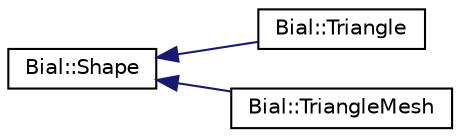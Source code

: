 digraph "Graphical Class Hierarchy"
{
  edge [fontname="Helvetica",fontsize="10",labelfontname="Helvetica",labelfontsize="10"];
  node [fontname="Helvetica",fontsize="10",shape=record];
  rankdir="LR";
  Node1 [label="Bial::Shape",height=0.2,width=0.4,color="black", fillcolor="white", style="filled",URL="$class_bial_1_1_shape.html"];
  Node1 -> Node2 [dir="back",color="midnightblue",fontsize="10",style="solid",fontname="Helvetica"];
  Node2 [label="Bial::Triangle",height=0.2,width=0.4,color="black", fillcolor="white", style="filled",URL="$class_bial_1_1_triangle.html",tooltip="Simple triangle Shape, used in TriangleMesh. "];
  Node1 -> Node3 [dir="back",color="midnightblue",fontsize="10",style="solid",fontname="Helvetica"];
  Node3 [label="Bial::TriangleMesh",height=0.2,width=0.4,color="black", fillcolor="white", style="filled",URL="$class_bial_1_1_triangle_mesh.html"];
}
